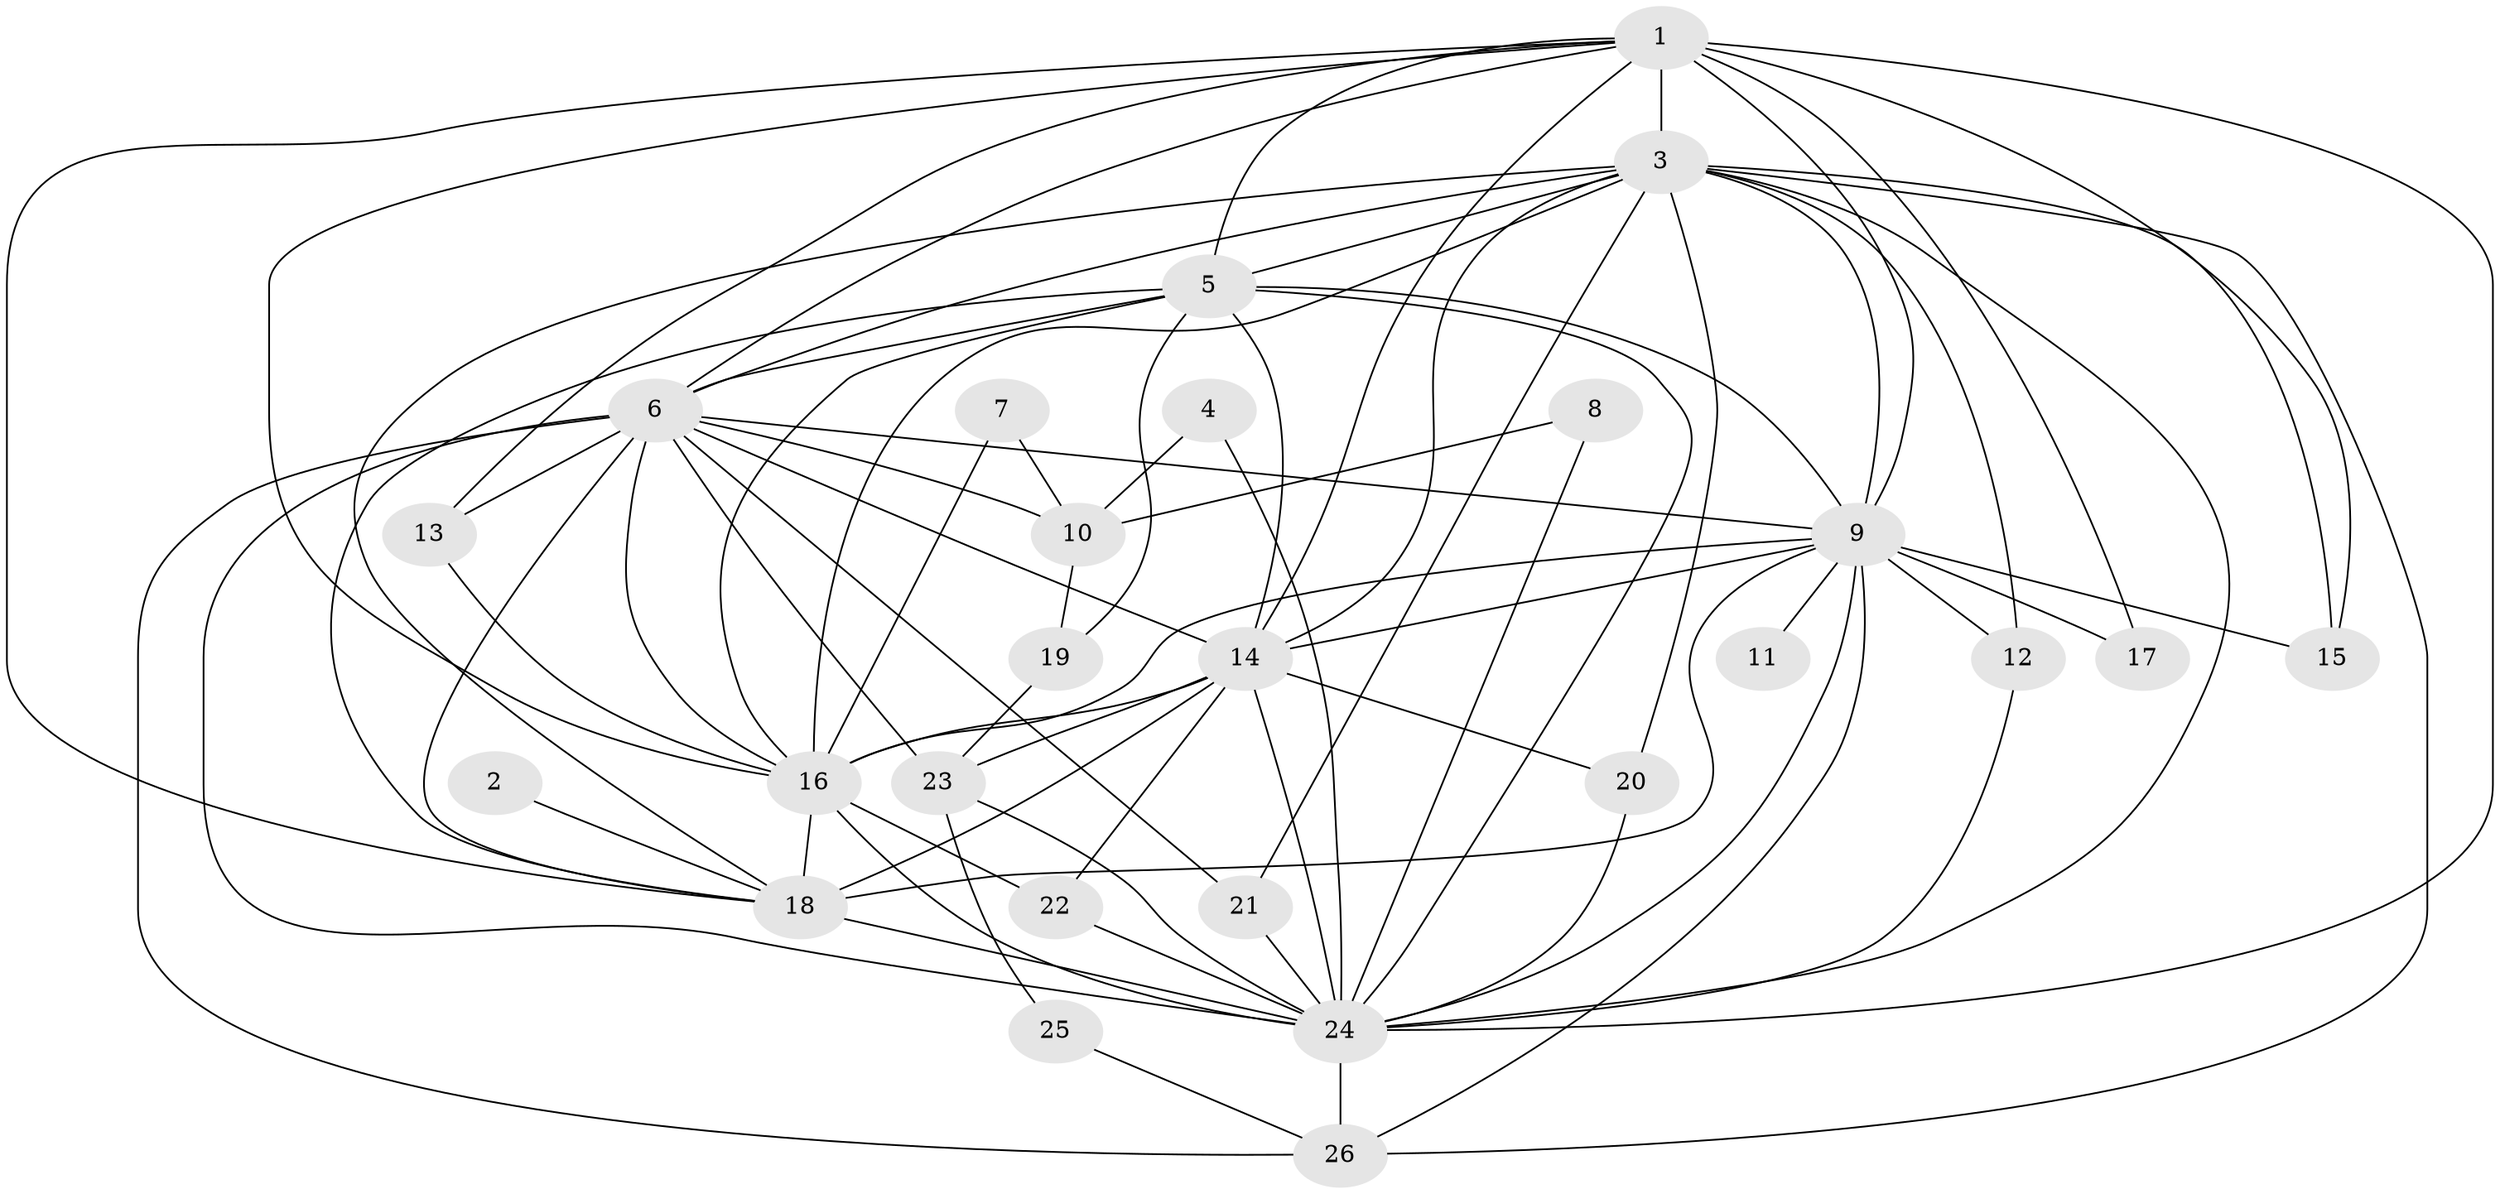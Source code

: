 // original degree distribution, {14: 0.038461538461538464, 16: 0.019230769230769232, 13: 0.019230769230769232, 17: 0.038461538461538464, 15: 0.038461538461538464, 12: 0.019230769230769232, 21: 0.019230769230769232, 2: 0.5769230769230769, 4: 0.019230769230769232, 3: 0.15384615384615385, 5: 0.038461538461538464, 6: 0.019230769230769232}
// Generated by graph-tools (version 1.1) at 2025/36/03/04/25 23:36:29]
// undirected, 26 vertices, 77 edges
graph export_dot {
  node [color=gray90,style=filled];
  1;
  2;
  3;
  4;
  5;
  6;
  7;
  8;
  9;
  10;
  11;
  12;
  13;
  14;
  15;
  16;
  17;
  18;
  19;
  20;
  21;
  22;
  23;
  24;
  25;
  26;
  1 -- 3 [weight=1.0];
  1 -- 5 [weight=1.0];
  1 -- 6 [weight=1.0];
  1 -- 9 [weight=1.0];
  1 -- 13 [weight=1.0];
  1 -- 14 [weight=1.0];
  1 -- 15 [weight=1.0];
  1 -- 16 [weight=1.0];
  1 -- 17 [weight=1.0];
  1 -- 18 [weight=1.0];
  1 -- 24 [weight=3.0];
  2 -- 18 [weight=1.0];
  3 -- 5 [weight=2.0];
  3 -- 6 [weight=1.0];
  3 -- 9 [weight=2.0];
  3 -- 12 [weight=1.0];
  3 -- 14 [weight=2.0];
  3 -- 15 [weight=1.0];
  3 -- 16 [weight=1.0];
  3 -- 18 [weight=1.0];
  3 -- 20 [weight=1.0];
  3 -- 21 [weight=1.0];
  3 -- 24 [weight=2.0];
  3 -- 26 [weight=1.0];
  4 -- 10 [weight=1.0];
  4 -- 24 [weight=1.0];
  5 -- 6 [weight=2.0];
  5 -- 9 [weight=1.0];
  5 -- 14 [weight=3.0];
  5 -- 16 [weight=1.0];
  5 -- 18 [weight=1.0];
  5 -- 19 [weight=1.0];
  5 -- 24 [weight=2.0];
  6 -- 9 [weight=1.0];
  6 -- 10 [weight=2.0];
  6 -- 13 [weight=1.0];
  6 -- 14 [weight=1.0];
  6 -- 16 [weight=1.0];
  6 -- 18 [weight=1.0];
  6 -- 21 [weight=1.0];
  6 -- 23 [weight=1.0];
  6 -- 24 [weight=2.0];
  6 -- 26 [weight=1.0];
  7 -- 10 [weight=1.0];
  7 -- 16 [weight=1.0];
  8 -- 10 [weight=1.0];
  8 -- 24 [weight=1.0];
  9 -- 11 [weight=1.0];
  9 -- 12 [weight=1.0];
  9 -- 14 [weight=1.0];
  9 -- 15 [weight=1.0];
  9 -- 16 [weight=1.0];
  9 -- 17 [weight=1.0];
  9 -- 18 [weight=1.0];
  9 -- 24 [weight=2.0];
  9 -- 26 [weight=1.0];
  10 -- 19 [weight=1.0];
  12 -- 24 [weight=1.0];
  13 -- 16 [weight=1.0];
  14 -- 16 [weight=1.0];
  14 -- 18 [weight=1.0];
  14 -- 20 [weight=1.0];
  14 -- 22 [weight=1.0];
  14 -- 23 [weight=1.0];
  14 -- 24 [weight=2.0];
  16 -- 18 [weight=1.0];
  16 -- 22 [weight=1.0];
  16 -- 24 [weight=4.0];
  18 -- 24 [weight=3.0];
  19 -- 23 [weight=1.0];
  20 -- 24 [weight=1.0];
  21 -- 24 [weight=2.0];
  22 -- 24 [weight=1.0];
  23 -- 24 [weight=1.0];
  23 -- 25 [weight=1.0];
  24 -- 26 [weight=1.0];
  25 -- 26 [weight=1.0];
}
